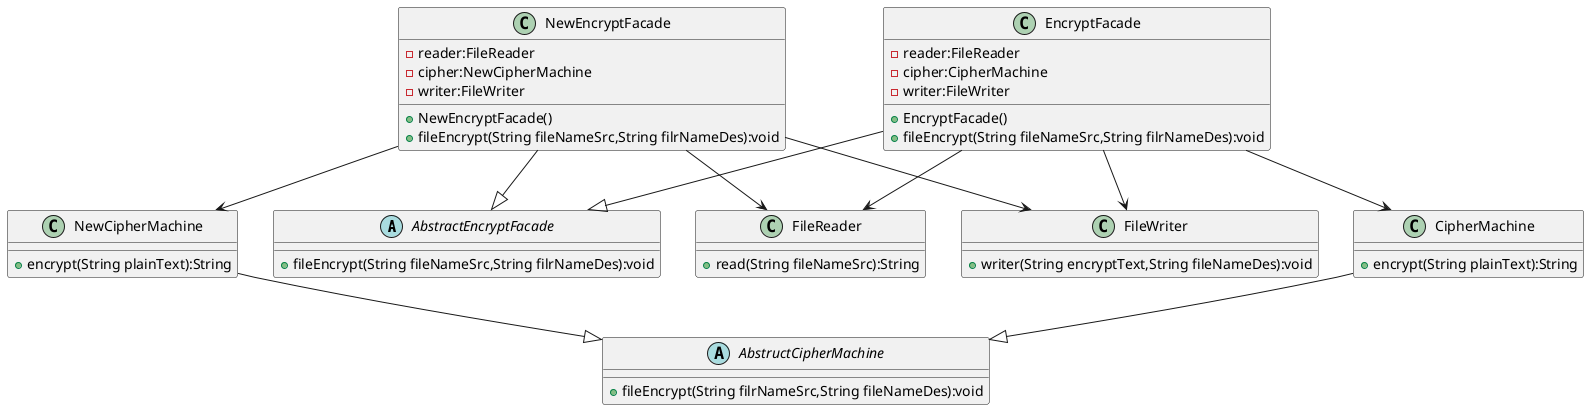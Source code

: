 @startuml 2_3_2

abstract class AbstractEncryptFacade
{
	+ fileEncrypt(String fileNameSrc,String filrNameDes):void
}

class EncryptFacade
{
	- reader:FileReader
	- cipher:CipherMachine
	- writer:FileWriter
	+ EncryptFacade()
	+ fileEncrypt(String fileNameSrc,String filrNameDes):void
}

class NewEncryptFacade
{
	- reader:FileReader
	- cipher:NewCipherMachine
	- writer:FileWriter
	+ NewEncryptFacade()
	+ fileEncrypt(String fileNameSrc,String filrNameDes):void
}

class FileReader
{
	+ read(String fileNameSrc):String
}

class FileWriter
{
	+ writer(String encryptText,String fileNameDes):void
}

class CipherMachine
{
	+ encrypt(String plainText):String
}

class NewCipherMachine
{
	+ encrypt(String plainText):String
}

abstract class AbstructCipherMachine
{
  + fileEncrypt(String filrNameSrc,String fileNameDes):void
}

EncryptFacade --|> AbstractEncryptFacade
NewEncryptFacade  --|> AbstractEncryptFacade
CipherMachine --|> AbstructCipherMachine
NewCipherMachine --|> AbstructCipherMachine
EncryptFacade --> CipherMachine
EncryptFacade --> FileWriter
EncryptFacade --> FileReader
NewEncryptFacade --> NewCipherMachine
NewEncryptFacade --> FileWriter
NewEncryptFacade --> FileReader
@enduml